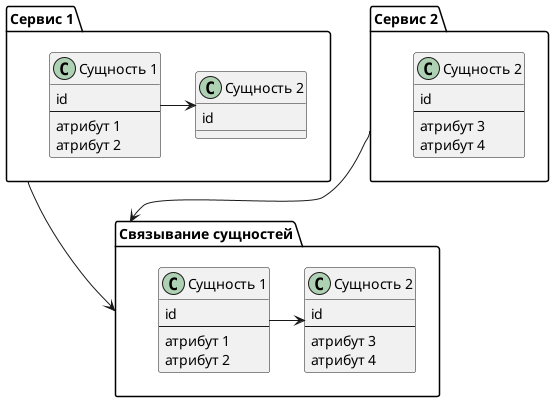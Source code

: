 @startuml

'left to right direction

namespace "Сервис 1" as S1  {
class "Сущность 1" as A1{
    id
    ---
    атрибут 1
    атрибут 2
}
class "Сущность 2" as A2{
    id
}

A1 -> A2

}
namespace "Сервис 2" as S2  {
class "Сущность 2" as A2{
    id
    ---
    атрибут 3
    атрибут 4
}
}


namespace "Cвязывание сущностей" as S3  {
class "Сущность 1" as A1{
    id
    ---
    атрибут 1
    атрибут 2
}

class "Сущность 2" as A2{
    id
    ---
    атрибут 3
    атрибут 4
}

A1 -> A2
}

S1 --> S3
S2 --> S3

@enduml